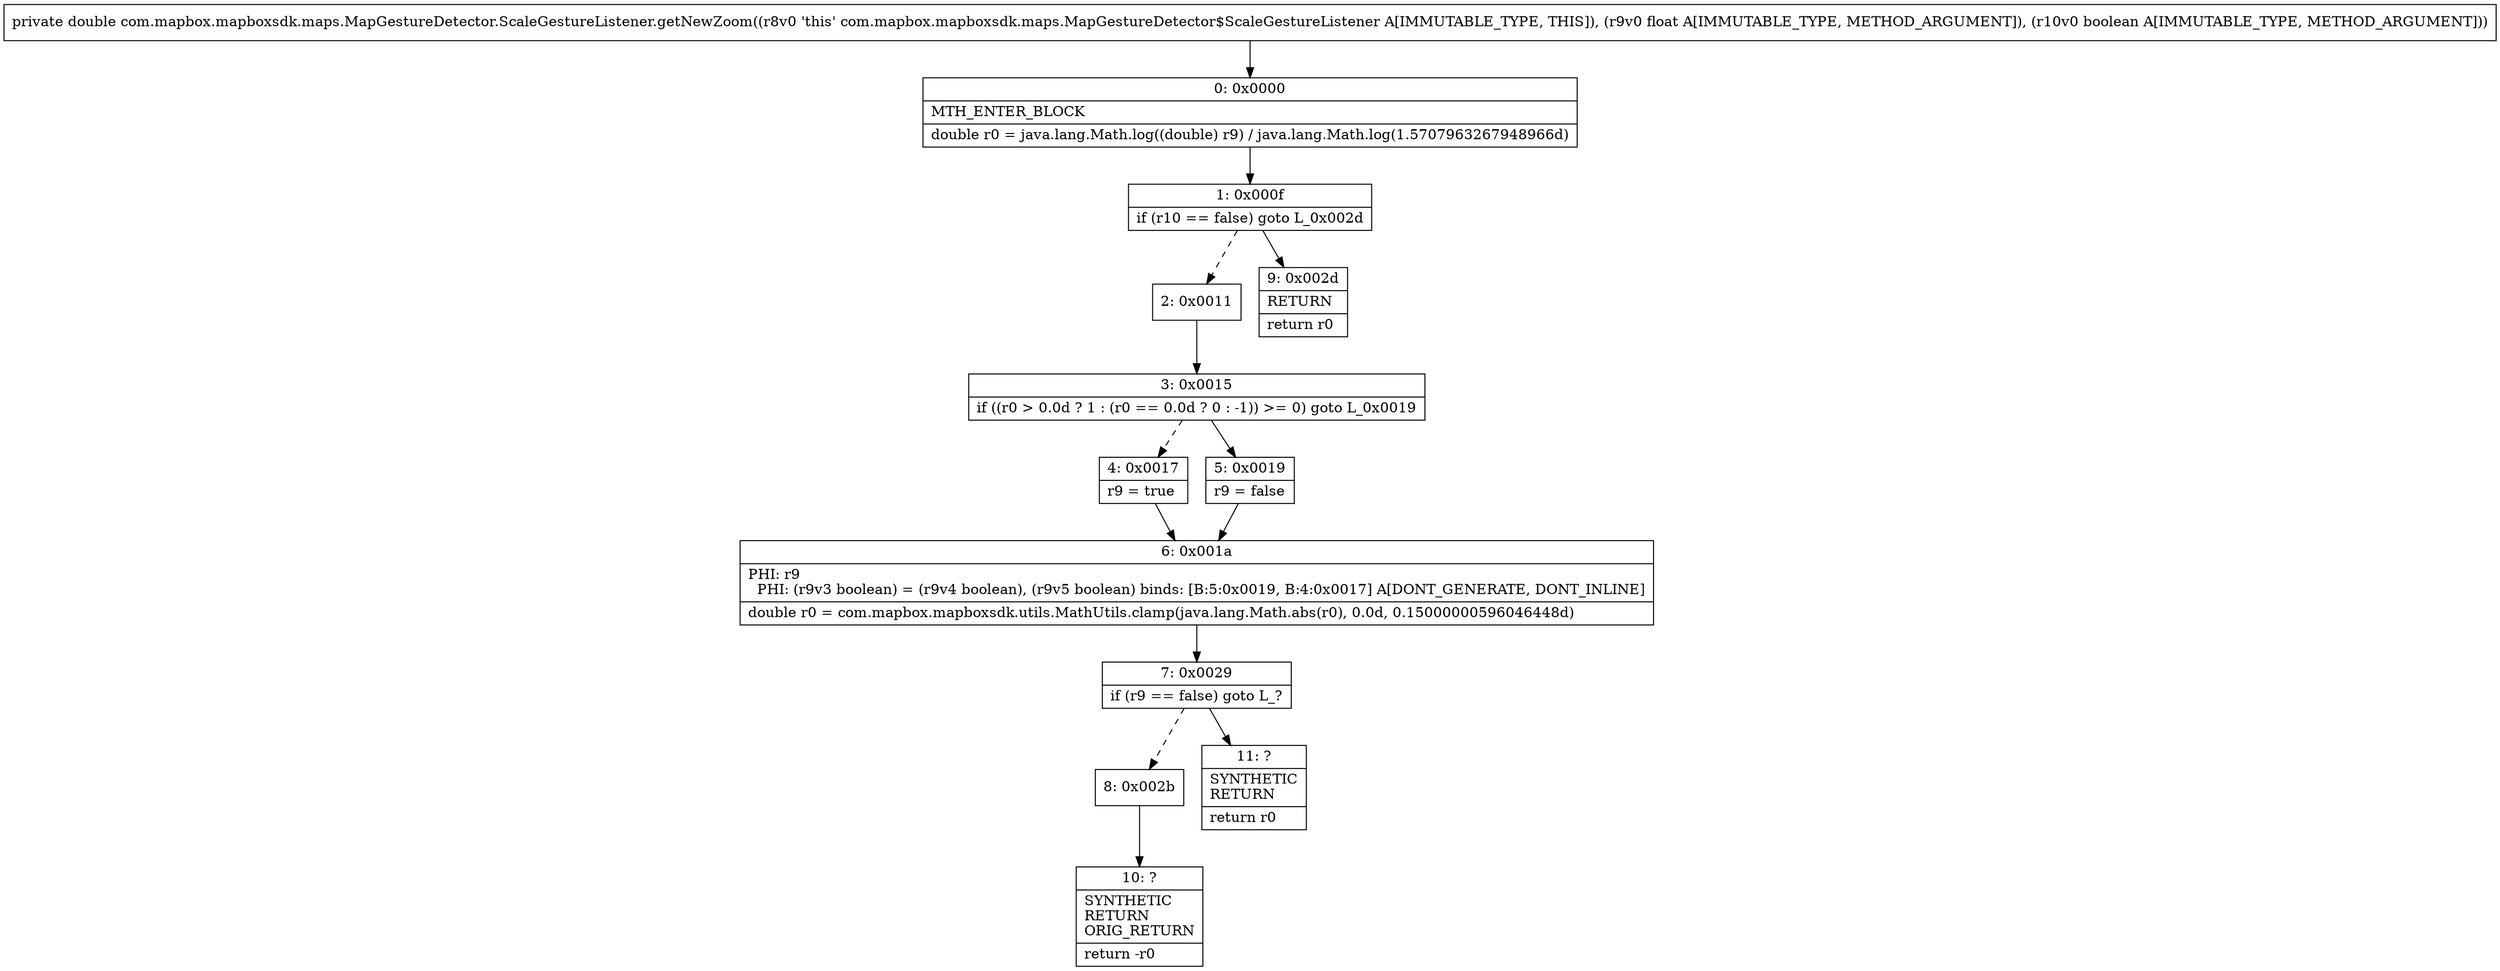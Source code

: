 digraph "CFG forcom.mapbox.mapboxsdk.maps.MapGestureDetector.ScaleGestureListener.getNewZoom(FZ)D" {
Node_0 [shape=record,label="{0\:\ 0x0000|MTH_ENTER_BLOCK\l|double r0 = java.lang.Math.log((double) r9) \/ java.lang.Math.log(1.5707963267948966d)\l}"];
Node_1 [shape=record,label="{1\:\ 0x000f|if (r10 == false) goto L_0x002d\l}"];
Node_2 [shape=record,label="{2\:\ 0x0011}"];
Node_3 [shape=record,label="{3\:\ 0x0015|if ((r0 \> 0.0d ? 1 : (r0 == 0.0d ? 0 : \-1)) \>= 0) goto L_0x0019\l}"];
Node_4 [shape=record,label="{4\:\ 0x0017|r9 = true\l}"];
Node_5 [shape=record,label="{5\:\ 0x0019|r9 = false\l}"];
Node_6 [shape=record,label="{6\:\ 0x001a|PHI: r9 \l  PHI: (r9v3 boolean) = (r9v4 boolean), (r9v5 boolean) binds: [B:5:0x0019, B:4:0x0017] A[DONT_GENERATE, DONT_INLINE]\l|double r0 = com.mapbox.mapboxsdk.utils.MathUtils.clamp(java.lang.Math.abs(r0), 0.0d, 0.15000000596046448d)\l}"];
Node_7 [shape=record,label="{7\:\ 0x0029|if (r9 == false) goto L_?\l}"];
Node_8 [shape=record,label="{8\:\ 0x002b}"];
Node_9 [shape=record,label="{9\:\ 0x002d|RETURN\l|return r0\l}"];
Node_10 [shape=record,label="{10\:\ ?|SYNTHETIC\lRETURN\lORIG_RETURN\l|return \-r0\l}"];
Node_11 [shape=record,label="{11\:\ ?|SYNTHETIC\lRETURN\l|return r0\l}"];
MethodNode[shape=record,label="{private double com.mapbox.mapboxsdk.maps.MapGestureDetector.ScaleGestureListener.getNewZoom((r8v0 'this' com.mapbox.mapboxsdk.maps.MapGestureDetector$ScaleGestureListener A[IMMUTABLE_TYPE, THIS]), (r9v0 float A[IMMUTABLE_TYPE, METHOD_ARGUMENT]), (r10v0 boolean A[IMMUTABLE_TYPE, METHOD_ARGUMENT])) }"];
MethodNode -> Node_0;
Node_0 -> Node_1;
Node_1 -> Node_2[style=dashed];
Node_1 -> Node_9;
Node_2 -> Node_3;
Node_3 -> Node_4[style=dashed];
Node_3 -> Node_5;
Node_4 -> Node_6;
Node_5 -> Node_6;
Node_6 -> Node_7;
Node_7 -> Node_8[style=dashed];
Node_7 -> Node_11;
Node_8 -> Node_10;
}

